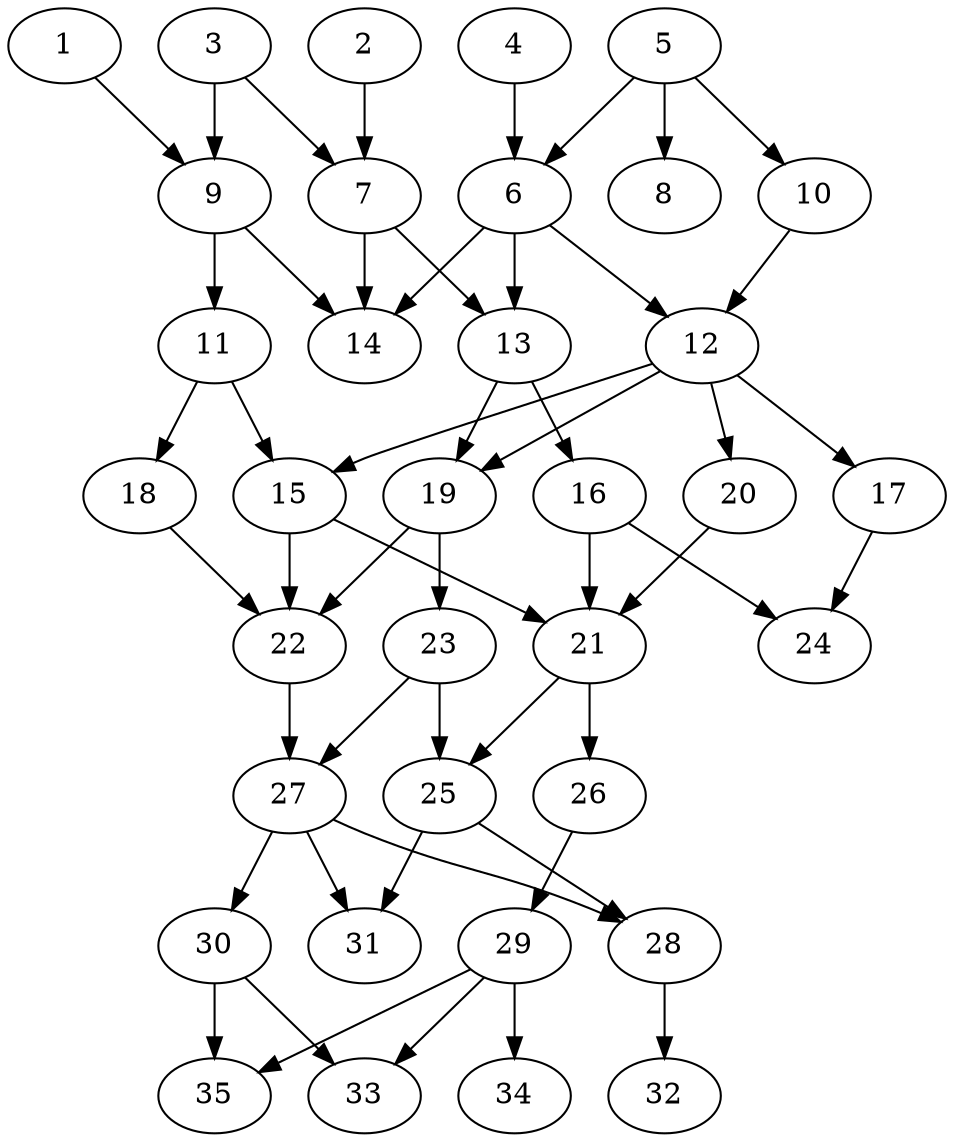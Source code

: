 // DAG automatically generated by daggen at Thu Oct  3 14:05:36 2019
// ./daggen --dot -n 35 --ccr 0.3 --fat 0.5 --regular 0.7 --density 0.5 --mindata 5242880 --maxdata 52428800 
digraph G {
  1 [size="161204907", alpha="0.18", expect_size="48361472"] 
  1 -> 9 [size ="48361472"]
  2 [size="61054293", alpha="0.13", expect_size="18316288"] 
  2 -> 7 [size ="18316288"]
  3 [size="42024960", alpha="0.16", expect_size="12607488"] 
  3 -> 7 [size ="12607488"]
  3 -> 9 [size ="12607488"]
  4 [size="79527253", alpha="0.08", expect_size="23858176"] 
  4 -> 6 [size ="23858176"]
  5 [size="105567573", alpha="0.10", expect_size="31670272"] 
  5 -> 6 [size ="31670272"]
  5 -> 8 [size ="31670272"]
  5 -> 10 [size ="31670272"]
  6 [size="49609387", alpha="0.20", expect_size="14882816"] 
  6 -> 12 [size ="14882816"]
  6 -> 13 [size ="14882816"]
  6 -> 14 [size ="14882816"]
  7 [size="81380693", alpha="0.03", expect_size="24414208"] 
  7 -> 13 [size ="24414208"]
  7 -> 14 [size ="24414208"]
  8 [size="54190080", alpha="0.14", expect_size="16257024"] 
  9 [size="150299307", alpha="0.11", expect_size="45089792"] 
  9 -> 11 [size ="45089792"]
  9 -> 14 [size ="45089792"]
  10 [size="40188587", alpha="0.17", expect_size="12056576"] 
  10 -> 12 [size ="12056576"]
  11 [size="144718507", alpha="0.13", expect_size="43415552"] 
  11 -> 15 [size ="43415552"]
  11 -> 18 [size ="43415552"]
  12 [size="130054827", alpha="0.19", expect_size="39016448"] 
  12 -> 15 [size ="39016448"]
  12 -> 17 [size ="39016448"]
  12 -> 19 [size ="39016448"]
  12 -> 20 [size ="39016448"]
  13 [size="72649387", alpha="0.18", expect_size="21794816"] 
  13 -> 16 [size ="21794816"]
  13 -> 19 [size ="21794816"]
  14 [size="41775787", alpha="0.05", expect_size="12532736"] 
  15 [size="101775360", alpha="0.07", expect_size="30532608"] 
  15 -> 21 [size ="30532608"]
  15 -> 22 [size ="30532608"]
  16 [size="24238080", alpha="0.03", expect_size="7271424"] 
  16 -> 21 [size ="7271424"]
  16 -> 24 [size ="7271424"]
  17 [size="23647573", alpha="0.13", expect_size="7094272"] 
  17 -> 24 [size ="7094272"]
  18 [size="48868693", alpha="0.07", expect_size="14660608"] 
  18 -> 22 [size ="14660608"]
  19 [size="155665067", alpha="0.09", expect_size="46699520"] 
  19 -> 22 [size ="46699520"]
  19 -> 23 [size ="46699520"]
  20 [size="83732480", alpha="0.15", expect_size="25119744"] 
  20 -> 21 [size ="25119744"]
  21 [size="58555733", alpha="0.19", expect_size="17566720"] 
  21 -> 25 [size ="17566720"]
  21 -> 26 [size ="17566720"]
  22 [size="158351360", alpha="0.09", expect_size="47505408"] 
  22 -> 27 [size ="47505408"]
  23 [size="150207147", alpha="0.02", expect_size="45062144"] 
  23 -> 25 [size ="45062144"]
  23 -> 27 [size ="45062144"]
  24 [size="136891733", alpha="0.03", expect_size="41067520"] 
  25 [size="22323200", alpha="0.14", expect_size="6696960"] 
  25 -> 28 [size ="6696960"]
  25 -> 31 [size ="6696960"]
  26 [size="80134827", alpha="0.10", expect_size="24040448"] 
  26 -> 29 [size ="24040448"]
  27 [size="100642133", alpha="0.14", expect_size="30192640"] 
  27 -> 28 [size ="30192640"]
  27 -> 30 [size ="30192640"]
  27 -> 31 [size ="30192640"]
  28 [size="48940373", alpha="0.03", expect_size="14682112"] 
  28 -> 32 [size ="14682112"]
  29 [size="100945920", alpha="0.09", expect_size="30283776"] 
  29 -> 33 [size ="30283776"]
  29 -> 34 [size ="30283776"]
  29 -> 35 [size ="30283776"]
  30 [size="174479360", alpha="0.17", expect_size="52343808"] 
  30 -> 33 [size ="52343808"]
  30 -> 35 [size ="52343808"]
  31 [size="136823467", alpha="0.02", expect_size="41047040"] 
  32 [size="131706880", alpha="0.01", expect_size="39512064"] 
  33 [size="45428053", alpha="0.07", expect_size="13628416"] 
  34 [size="59822080", alpha="0.16", expect_size="17946624"] 
  35 [size="79653547", alpha="0.16", expect_size="23896064"] 
}
